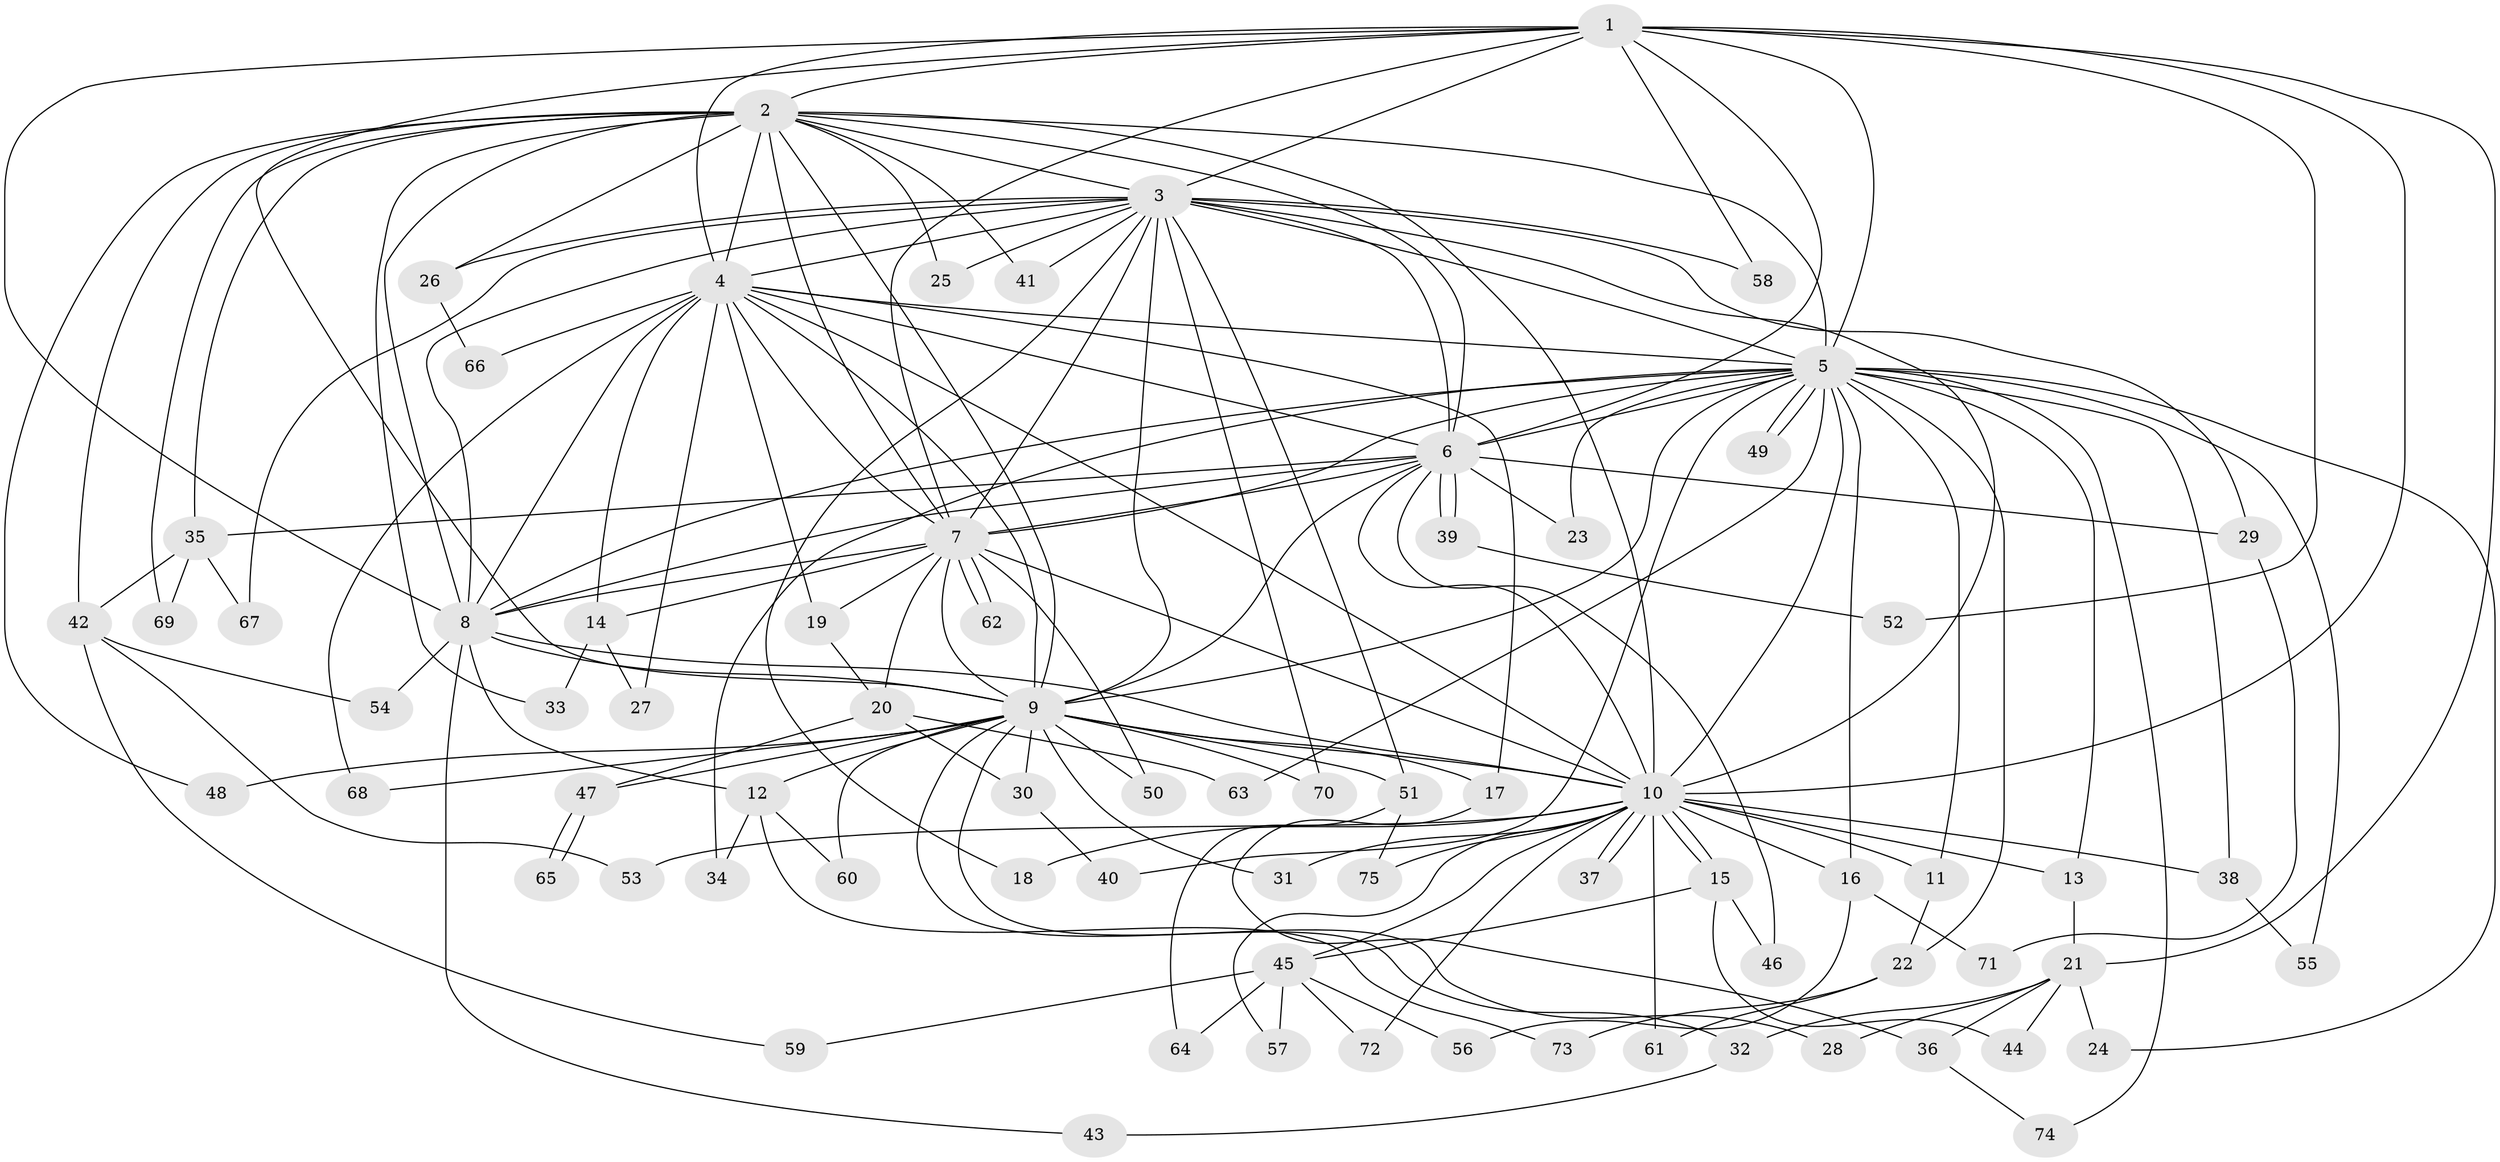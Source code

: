 // coarse degree distribution, {6: 0.125, 12: 0.041666666666666664, 13: 0.08333333333333333, 10: 0.041666666666666664, 5: 0.16666666666666666, 4: 0.125, 2: 0.16666666666666666, 3: 0.16666666666666666, 1: 0.08333333333333333}
// Generated by graph-tools (version 1.1) at 2025/49/03/04/25 22:49:17]
// undirected, 75 vertices, 175 edges
graph export_dot {
  node [color=gray90,style=filled];
  1;
  2;
  3;
  4;
  5;
  6;
  7;
  8;
  9;
  10;
  11;
  12;
  13;
  14;
  15;
  16;
  17;
  18;
  19;
  20;
  21;
  22;
  23;
  24;
  25;
  26;
  27;
  28;
  29;
  30;
  31;
  32;
  33;
  34;
  35;
  36;
  37;
  38;
  39;
  40;
  41;
  42;
  43;
  44;
  45;
  46;
  47;
  48;
  49;
  50;
  51;
  52;
  53;
  54;
  55;
  56;
  57;
  58;
  59;
  60;
  61;
  62;
  63;
  64;
  65;
  66;
  67;
  68;
  69;
  70;
  71;
  72;
  73;
  74;
  75;
  1 -- 2;
  1 -- 3;
  1 -- 4;
  1 -- 5;
  1 -- 6;
  1 -- 7;
  1 -- 8;
  1 -- 9;
  1 -- 10;
  1 -- 21;
  1 -- 52;
  1 -- 58;
  2 -- 3;
  2 -- 4;
  2 -- 5;
  2 -- 6;
  2 -- 7;
  2 -- 8;
  2 -- 9;
  2 -- 10;
  2 -- 25;
  2 -- 26;
  2 -- 33;
  2 -- 35;
  2 -- 41;
  2 -- 42;
  2 -- 48;
  2 -- 69;
  3 -- 4;
  3 -- 5;
  3 -- 6;
  3 -- 7;
  3 -- 8;
  3 -- 9;
  3 -- 10;
  3 -- 18;
  3 -- 25;
  3 -- 26;
  3 -- 29;
  3 -- 41;
  3 -- 51;
  3 -- 58;
  3 -- 67;
  3 -- 70;
  4 -- 5;
  4 -- 6;
  4 -- 7;
  4 -- 8;
  4 -- 9;
  4 -- 10;
  4 -- 14;
  4 -- 17;
  4 -- 19;
  4 -- 27;
  4 -- 66;
  4 -- 68;
  5 -- 6;
  5 -- 7;
  5 -- 8;
  5 -- 9;
  5 -- 10;
  5 -- 11;
  5 -- 13;
  5 -- 16;
  5 -- 22;
  5 -- 23;
  5 -- 24;
  5 -- 34;
  5 -- 38;
  5 -- 40;
  5 -- 49;
  5 -- 49;
  5 -- 55;
  5 -- 63;
  5 -- 74;
  6 -- 7;
  6 -- 8;
  6 -- 9;
  6 -- 10;
  6 -- 23;
  6 -- 29;
  6 -- 35;
  6 -- 39;
  6 -- 39;
  6 -- 46;
  7 -- 8;
  7 -- 9;
  7 -- 10;
  7 -- 14;
  7 -- 19;
  7 -- 20;
  7 -- 50;
  7 -- 62;
  7 -- 62;
  8 -- 9;
  8 -- 10;
  8 -- 12;
  8 -- 43;
  8 -- 54;
  9 -- 10;
  9 -- 12;
  9 -- 17;
  9 -- 28;
  9 -- 30;
  9 -- 31;
  9 -- 32;
  9 -- 47;
  9 -- 48;
  9 -- 50;
  9 -- 51;
  9 -- 60;
  9 -- 68;
  9 -- 70;
  10 -- 11;
  10 -- 13;
  10 -- 15;
  10 -- 15;
  10 -- 16;
  10 -- 18;
  10 -- 31;
  10 -- 37;
  10 -- 37;
  10 -- 38;
  10 -- 45;
  10 -- 53;
  10 -- 57;
  10 -- 61;
  10 -- 72;
  10 -- 75;
  11 -- 22;
  12 -- 34;
  12 -- 60;
  12 -- 73;
  13 -- 21;
  14 -- 27;
  14 -- 33;
  15 -- 44;
  15 -- 45;
  15 -- 46;
  16 -- 56;
  16 -- 71;
  17 -- 36;
  19 -- 20;
  20 -- 30;
  20 -- 47;
  20 -- 63;
  21 -- 24;
  21 -- 28;
  21 -- 32;
  21 -- 36;
  21 -- 44;
  22 -- 61;
  22 -- 73;
  26 -- 66;
  29 -- 71;
  30 -- 40;
  32 -- 43;
  35 -- 42;
  35 -- 67;
  35 -- 69;
  36 -- 74;
  38 -- 55;
  39 -- 52;
  42 -- 53;
  42 -- 54;
  42 -- 59;
  45 -- 56;
  45 -- 57;
  45 -- 59;
  45 -- 64;
  45 -- 72;
  47 -- 65;
  47 -- 65;
  51 -- 64;
  51 -- 75;
}
